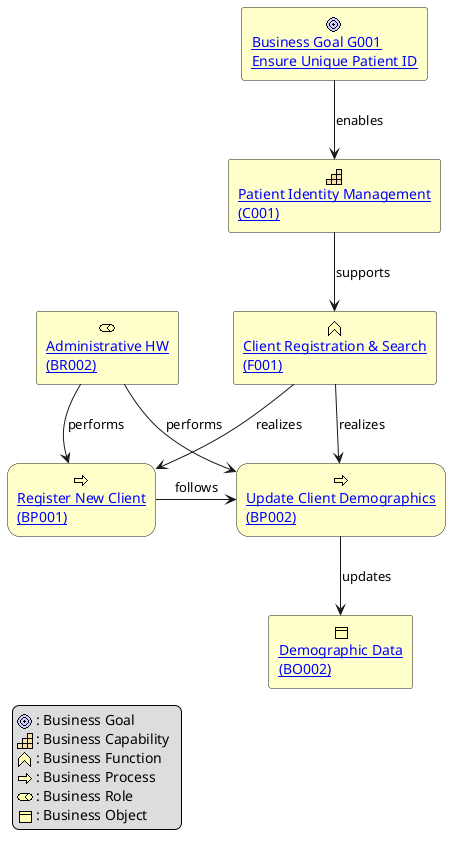 @startuml
skinparam rectangle<<behavior>> {
  roundCorner 25
}

sprite $bProcess jar:archimate/business-process
sprite $bRole jar:archimate/business-role
sprite $bObject jar:archimate/business-object
sprite $bFunction jar:archimate/business-function
sprite $bCapability jar:archimate/strategy-capability
sprite $bGoal jar:archimate/motivation-goal
sprite $bPrinciple jar:archimate/principle

' Core Business Layer
rectangle "[[# Register New Client\n(BP001)]]" as Reg <<$bProcess>><<behavior>> #Business
rectangle "[[# Update Client Demographics\n(BP002)]]" as Update <<$bProcess>><<behavior>> #Business
'rectangle "[[# Match Records\n(BP003)]]" as Match <<$bProcess>><<behavior>> #Business
'rectangle "[[# Merge Records\n(BP004)]]" as Merge <<$bProcess>><<behavior>> #Business

Reg -r-> Update : follows
'Update -down-> Match : triggers
'Match -r-> Merge : triggers


' Roles
'rectangle "[[# Registration Clerk\n(BR001)]]" as Clerk <<$bRole>> #Business
rectangle "[[# Administrative HW\n(BR002)]]" as AdministrativeHW <<$bRole>> #Business

AdministrativeHW -d-> Reg : performs
AdministrativeHW -d-> Update : performs
'Steward -u-> Match : performs
'Steward -u-> Merge : performs

' Objects
rectangle "[[# Demographic Data\n(BO002)]]" as Demographics <<$bObject>> #Business
'rectangle "[[# Record Match\n(BO003)]]" as RecordMatch <<$bObject>> #Business
'rectangle "[[# Merge Log\n(BO004)]]" as MergeLog <<$bObject>> #Business
'Demographics -r[hidden]- RecordMatch

'Demographics -r[hidden]- RecordMatch

Update -down-> Demographics : updates
'Match -down-> RecordMatch : creates
'Merge -down-> MergeLog : creates

' Function and Capability
rectangle "[[# Client Registration & Search\n(F001)]]" as Function <<$bFunction>> #Business
rectangle "[[# Patient Identity Management\n(C001)]]" as Capability <<$bCapability>> #Business

Function -down-> Reg : realizes
Function -down-> Update : realizes
'Function -down-> Match : realizes
'Function -down-> Merge : realizes

Capability -down-> Function : supports

' Goal and Principle
rectangle "[[# Business Goal G001\nEnsure Unique Patient ID]]" as Goal <<$bGoal>> #Business
'rectangle "[[# Accessibility for Stakeholders\n(PR001)]]" as Principle <<$bPrinciple>> #Business

Goal -down-> Capability : enables
'Principle -right-> Goal : motivates

' Legend
legend left
<$bGoal> : Business Goal  
<$bCapability> : Business Capability  
<$bFunction> : Business Function  
<$bProcess> : Business Process  
<$bRole> : Business Role  
<$bObject> : Business Object  
'<$bPrinciple> : Architecture Principle  
endlegend
@enduml